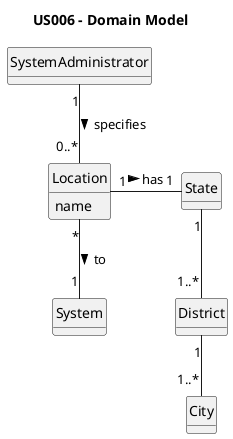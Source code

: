 @startuml
skinparam monochrome true
skinparam packageStyle rectangle
skinparam shadowing false

skinparam classAttributeIconSize 0

hide circle
hide methods

title US006 - Domain Model

class SystemAdministrator {
}

class Location {
   name
}

class State{
}

class District{
}

class City{
}

SystemAdministrator "1" -- "0..*" Location : specifies >
Location "1" - "1" State : has >
State "1" -- "1..*" District
District "1" -- "1..*" City
Location "*" -- "1" System : to >

@enduml